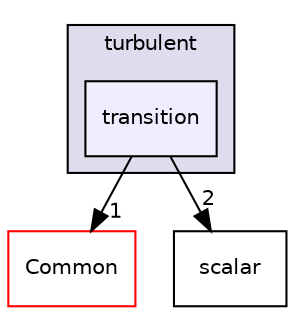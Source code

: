 digraph "SU2_CFD/include/numerics/turbulent/transition" {
  compound=true
  node [ fontsize="10", fontname="Helvetica"];
  edge [ labelfontsize="10", labelfontname="Helvetica"];
  subgraph clusterdir_e0561803f002880de2bd7dec3207ae7f {
    graph [ bgcolor="#ddddee", pencolor="black", label="turbulent" fontname="Helvetica", fontsize="10", URL="dir_e0561803f002880de2bd7dec3207ae7f.html"]
  dir_8556cfc061811f3d7a049ddb5bf22a48 [shape=box, label="transition", style="filled", fillcolor="#eeeeff", pencolor="black", URL="dir_8556cfc061811f3d7a049ddb5bf22a48.html"];
  }
  dir_4ab6b4cc6a7edbff49100e9123df213f [shape=box label="Common" fillcolor="white" style="filled" color="red" URL="dir_4ab6b4cc6a7edbff49100e9123df213f.html"];
  dir_df71765b1aee806f42cd677f7b22aec8 [shape=box label="scalar" URL="dir_df71765b1aee806f42cd677f7b22aec8.html"];
  dir_8556cfc061811f3d7a049ddb5bf22a48->dir_4ab6b4cc6a7edbff49100e9123df213f [headlabel="1", labeldistance=1.5 headhref="dir_000058_000000.html"];
  dir_8556cfc061811f3d7a049ddb5bf22a48->dir_df71765b1aee806f42cd677f7b22aec8 [headlabel="2", labeldistance=1.5 headhref="dir_000058_000055.html"];
}
